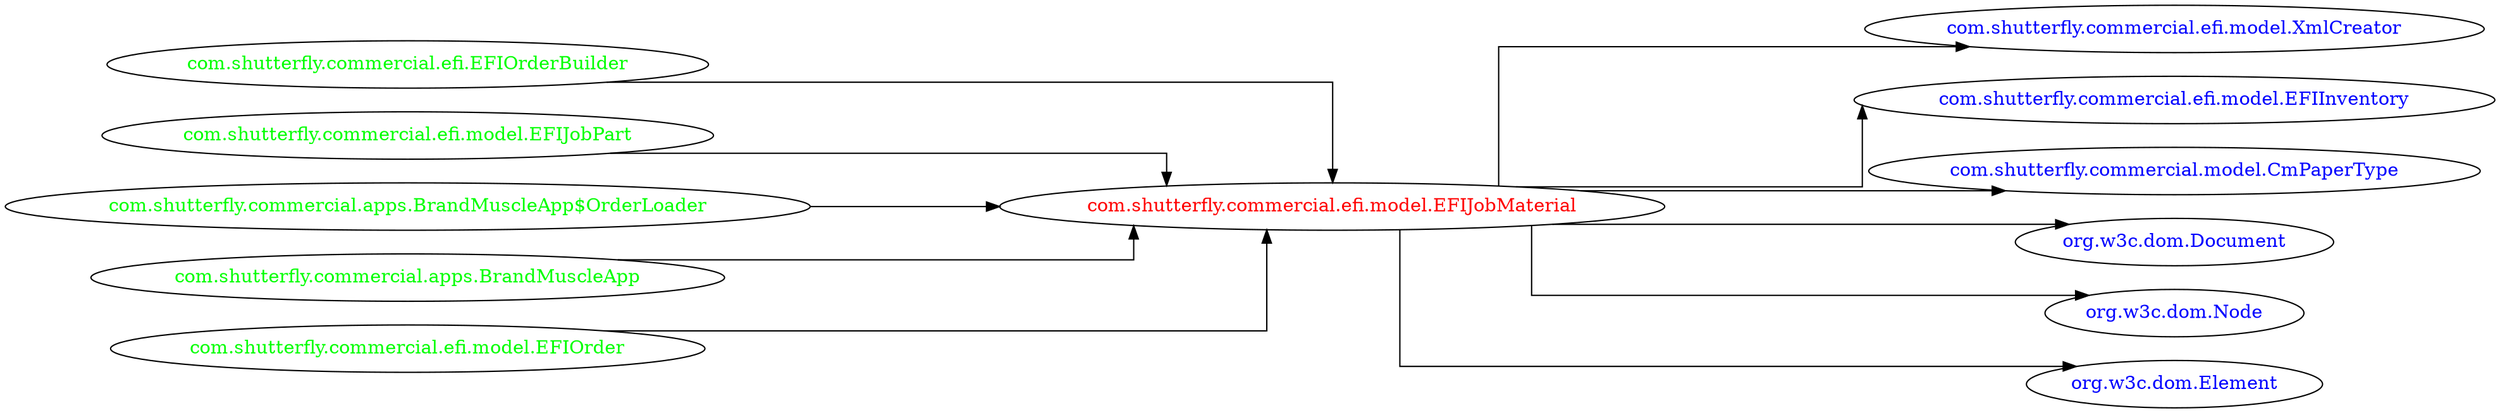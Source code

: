 digraph dependencyGraph {
 concentrate=true;
 ranksep="2.0";
 rankdir="LR"; 
 splines="ortho";
"com.shutterfly.commercial.efi.model.EFIJobMaterial" [fontcolor="red"];
"com.shutterfly.commercial.efi.model.XmlCreator" [ fontcolor="blue" ];
"com.shutterfly.commercial.efi.model.EFIJobMaterial"->"com.shutterfly.commercial.efi.model.XmlCreator";
"com.shutterfly.commercial.efi.model.EFIInventory" [ fontcolor="blue" ];
"com.shutterfly.commercial.efi.model.EFIJobMaterial"->"com.shutterfly.commercial.efi.model.EFIInventory";
"com.shutterfly.commercial.model.CmPaperType" [ fontcolor="blue" ];
"com.shutterfly.commercial.efi.model.EFIJobMaterial"->"com.shutterfly.commercial.model.CmPaperType";
"org.w3c.dom.Document" [ fontcolor="blue" ];
"com.shutterfly.commercial.efi.model.EFIJobMaterial"->"org.w3c.dom.Document";
"org.w3c.dom.Node" [ fontcolor="blue" ];
"com.shutterfly.commercial.efi.model.EFIJobMaterial"->"org.w3c.dom.Node";
"org.w3c.dom.Element" [ fontcolor="blue" ];
"com.shutterfly.commercial.efi.model.EFIJobMaterial"->"org.w3c.dom.Element";
"com.shutterfly.commercial.efi.EFIOrderBuilder" [ fontcolor="green" ];
"com.shutterfly.commercial.efi.EFIOrderBuilder"->"com.shutterfly.commercial.efi.model.EFIJobMaterial";
"com.shutterfly.commercial.efi.model.EFIJobPart" [ fontcolor="green" ];
"com.shutterfly.commercial.efi.model.EFIJobPart"->"com.shutterfly.commercial.efi.model.EFIJobMaterial";
"com.shutterfly.commercial.apps.BrandMuscleApp$OrderLoader" [ fontcolor="green" ];
"com.shutterfly.commercial.apps.BrandMuscleApp$OrderLoader"->"com.shutterfly.commercial.efi.model.EFIJobMaterial";
"com.shutterfly.commercial.apps.BrandMuscleApp" [ fontcolor="green" ];
"com.shutterfly.commercial.apps.BrandMuscleApp"->"com.shutterfly.commercial.efi.model.EFIJobMaterial";
"com.shutterfly.commercial.efi.model.EFIOrder" [ fontcolor="green" ];
"com.shutterfly.commercial.efi.model.EFIOrder"->"com.shutterfly.commercial.efi.model.EFIJobMaterial";
}